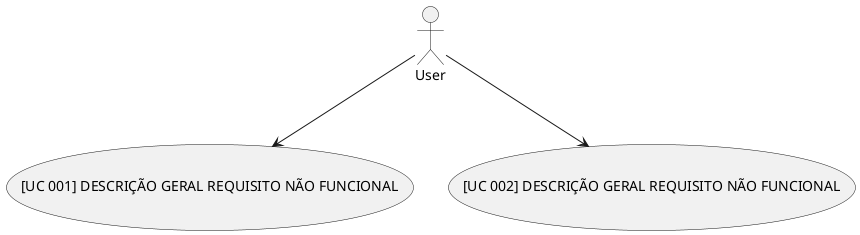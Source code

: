 @startuml
:User: --> (001)
:User: --> (002)

"[UC 001] DESCRIÇÃO GERAL REQUISITO NÃO FUNCIONAL" as (001)
"[UC 002] DESCRIÇÃO GERAL REQUISITO NÃO FUNCIONAL" as (002)

@enduml
